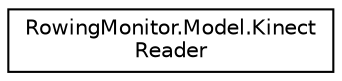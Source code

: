 digraph "Graphical Class Hierarchy"
{
  edge [fontname="Helvetica",fontsize="10",labelfontname="Helvetica",labelfontsize="10"];
  node [fontname="Helvetica",fontsize="10",shape=record];
  rankdir="LR";
  Node0 [label="RowingMonitor.Model.Kinect\lReader",height=0.2,width=0.4,color="black", fillcolor="white", style="filled",URL="$class_rowing_monitor_1_1_model_1_1_kinect_reader.html",tooltip="The KinectReader class connects the application to the Kinect device. "];
}
